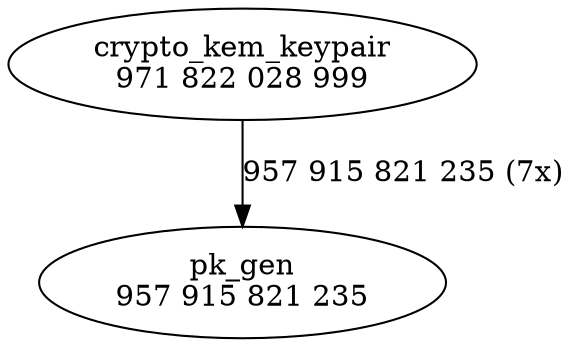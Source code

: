 digraph "callgraph" {
  F556254a58570 [label="crypto_kem_keypair\n971 822 028 999"];
  F556254a79570 [label="pk_gen\n957 915 821 235"];
  F556254a58570 -> F556254a79570 [weight=3,label="957 915 821 235 (7x)"];
}

